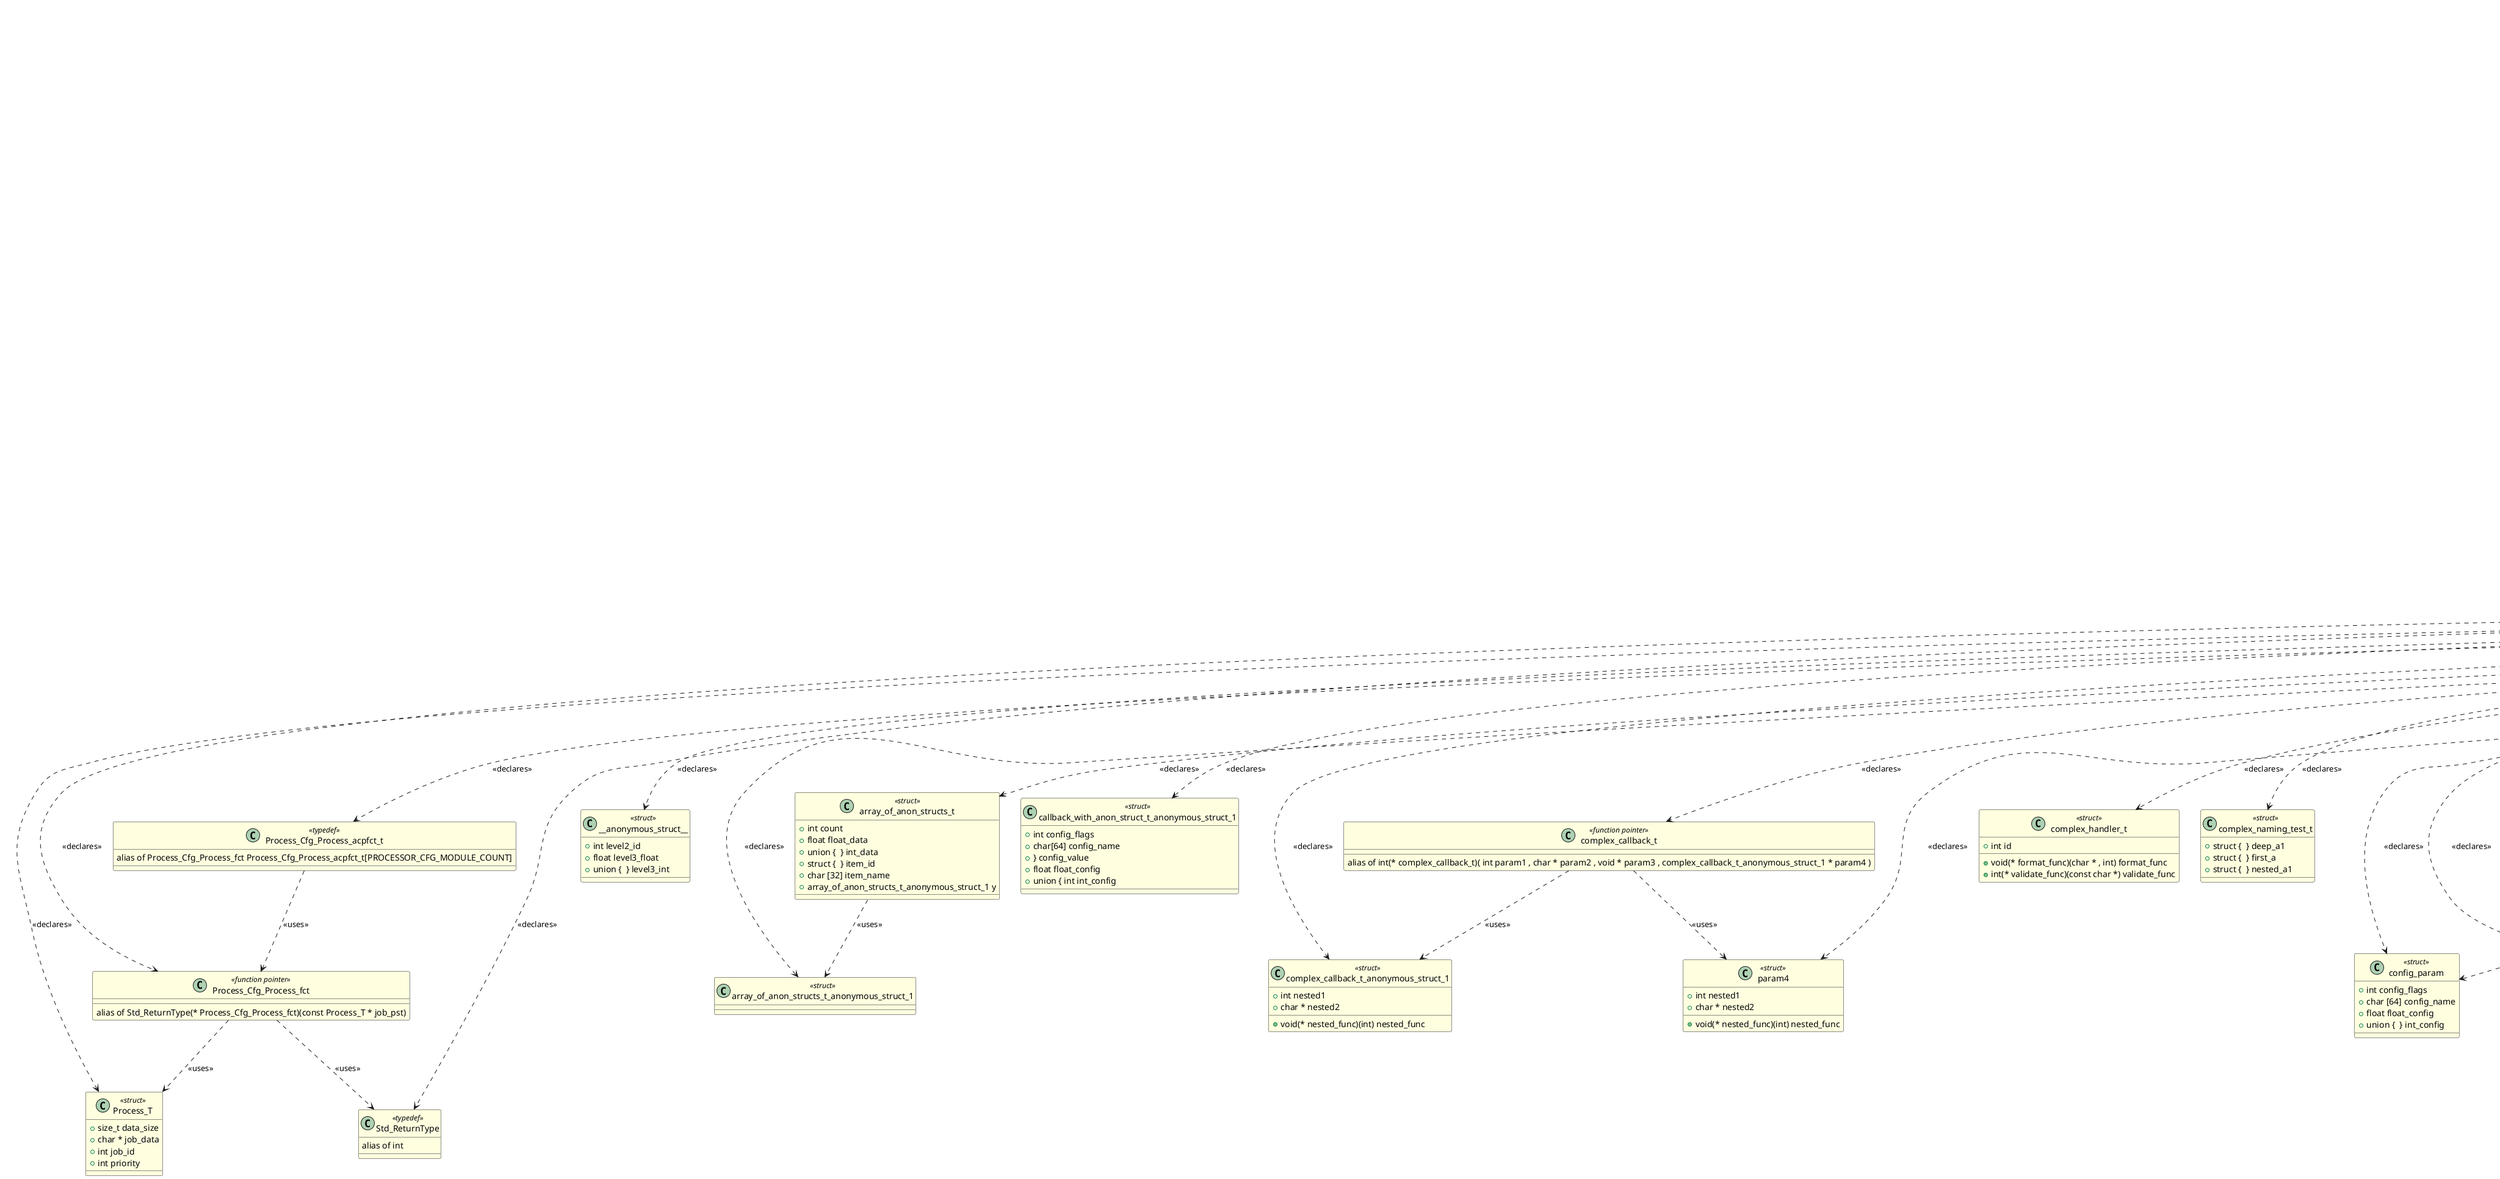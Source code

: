@startuml complex

class "complex" as COMPLEX <<source>> #LightBlue
{
    -- Global Variables --
    - Process_Cfg_Process_acpfct_t Process_Cfg_Process_acpfct
    - math_operation_t[10] global_math_ops
    -- Functions --
    + complex_handler_t * create_complex_handler(const char * name, ...)
    + void * create_handler(const char * name, int ( * init_func ) ( void * ) init_func, ...)
    + int execute_operations(int value, math_ops_array_t ops, int op_count)
    + math_operation_t * get_math_operations()
    + int process_with_callbacks(int[] data, int size, math_operation_t[] operations, int op_count, ...)
    + void test_processor_job_processing()
    + void test_processor_utility_macros()

    - static Std_ReturnType ProcessorAdapter_Process(const Process_T * job_pst)
    - static Std_ReturnType ProcessorHardware_Process(const Process_T * job_pst)
    - static Std_ReturnType ProcessorService_Process(const Process_T * job_pst)
    - static int add_operation(int a, int b)
    - static int divide_operation(int a, int b)
    - static void init_math_operations()
    - static int modulo_operation(int a, int b)
    - static int multiply_operation(int a, int b)
    - static void print_result(int * data, int size)
    - void run_complex_tests()
    - static int subtract_operation(int a, int b)
    - static int test_callback(int * item)
    - void test_complex_macro(int * x, int y, int z)
    - void test_handle_operation(operation_type_t op_type, int * data, int size)
    - void test_handler_table()
    - void test_mixed_union()
    - void test_operation_set()
    - void test_process_array(int * arr, int size)
    - void test_stringify_macro()
}

class "complex" as HEADER_COMPLEX <<header>> #LightGreen
{
    -- Macros --
    + #define COMPLEX_H
    + #define COMPLEX_MACRO_FUNC(x, y, z)
    + #define CREATE_FUNC_NAME(prefix, suffix)
    + #define DEPRECATED
    + #define DEPRECATED
    + #define HANDLE_OPERATION(op_type, data, size, callback)
    + #define PROCESS_ARRAY(arr, size, callback)
    + #define STRINGIFY(x)
    + #define TOSTRING(x)
    + #define UTILS_U16_TO_U8ARR_BIG_ENDIAN(value_u16, ptr_pau8)
    + #define UTILS_U32_TO_U8ARR_BIG_ENDIAN(value_u32, ptr_pau8)
    + #define UTILS_U8ARR_TO_U16_BIG_ENDIAN(ptr_pau8)
    + #define UTILS_U8ARR_TO_U32_BIG_ENDIAN(ptr_pau8)
    -- Functions --
    + complex_handler_t * create_complex_handler(const char * name, ...)
    + void * create_handler(const char * name, int ( * init_func ) ( void * ) init_func, ...)
    + int execute_operations(int value, math_ops_array_t ops, int op_count unnamed)
    + math_operation_t * get_math_operations()
    + int process_with_callbacks(int[] data, int size, math_operation_t[] operations, int op_count, ...)
    + void test_processor_job_processing()
    + void test_processor_utility_macros()
}

class "Process_T" as TYPEDEF_PROCESS_T <<struct>> #LightYellow
{
    + size_t data_size
    + char * job_data
    + int job_id
    + int priority
}

class "__anonymous_struct__" as TYPEDEF___ANONYMOUS_STRUCT__ <<struct>> #LightYellow
{
    + int level2_id
    + float level3_float
    + union {  } level3_int
}

class "array_of_anon_structs_t" as TYPEDEF_ARRAY_OF_ANON_STRUCTS_T <<struct>> #LightYellow
{
    + int count
    + float float_data
    + union {  } int_data
    + struct {  } item_id
    + char [32] item_name
    + array_of_anon_structs_t_anonymous_struct_1 y
}

class "array_of_anon_structs_t_anonymous_struct_1" as TYPEDEF_ARRAY_OF_ANON_STRUCTS_T_ANONYMOUS_STRUCT_1 <<struct>> #LightYellow
{
}

class "callback_with_anon_struct_t_anonymous_struct_1" as TYPEDEF_CALLBACK_WITH_ANON_STRUCT_T_ANONYMOUS_STRUCT_1 <<struct>> #LightYellow
{
    + int config_flags
    + char[64] config_name
    + } config_value
    + float float_config
    + union { int int_config
}

class "complex_callback_t_anonymous_struct_1" as TYPEDEF_COMPLEX_CALLBACK_T_ANONYMOUS_STRUCT_1 <<struct>> #LightYellow
{
    + int nested1
    + char * nested2
    + void(* nested_func)(int) nested_func
}

class "complex_handler_t" as TYPEDEF_COMPLEX_HANDLER_T <<struct>> #LightYellow
{
    + void(* format_func)(char * , int) format_func
    + int id
    + int(* validate_func)(const char *) validate_func
}

class "complex_naming_test_t" as TYPEDEF_COMPLEX_NAMING_TEST_T <<struct>> #LightYellow
{
    + struct {  } deep_a1
    + struct {  } first_a
    + struct {  } nested_a1
}

class "config_param" as TYPEDEF_CONFIG_PARAM <<struct>> #LightYellow
{
    + int config_flags
    + char [64] config_name
    + float float_config
    + union {  } int_config
}

class "data_item_t" as TYPEDEF_DATA_ITEM_T <<struct>> #LightYellow
{
    + char * name
    + int value
}

class "data_union_anonymous_struct_1" as TYPEDEF_DATA_UNION_ANONYMOUS_STRUCT_1 <<struct>> #LightYellow
{
}

class "extreme_nesting_test_t" as TYPEDEF_EXTREME_NESTING_TEST_T <<struct>> #LightYellow
{
    + struct { { } level4_field
}

class "handler_entry_t" as TYPEDEF_HANDLER_ENTRY_T <<struct>> #LightYellow
{
    + void(* cleanup_func)(void) cleanup_func
    + int id
    + void(* init_func)(void) init_func
    + char [16] name
    + int(* process_func)(int , int) process_func
}

class "item_value_anonymous_struct_1" as TYPEDEF_ITEM_VALUE_ANONYMOUS_STRUCT_1 <<struct>> #LightYellow
{
}

class "moderately_nested_t" as TYPEDEF_MODERATELY_NESTED_T <<struct>> #LightYellow
{
    + int level1_id
    + struct {  } level2_id
    + float level3_float
    + union {  } level3_int
}

class "multi_anonymous_t" as TYPEDEF_MULTI_ANONYMOUS_T <<struct>> #LightYellow
{
    + struct {  } first_x
    + int first_y
}

class "multiple_simple_anonymous_t" as TYPEDEF_MULTIPLE_SIMPLE_ANONYMOUS_T <<struct>> #LightYellow
{
    + struct {  } first_field
}

class "operation_set_t" as TYPEDEF_OPERATION_SET_T <<struct>> #LightYellow
{
    + void(* callbacks[3])(int , char *) callbacks
    + int count
    + math_operation_t [5] operations
}

class "param4" as TYPEDEF_PARAM4 <<struct>> #LightYellow
{
    + int nested1
    + char * nested2
    + void(* nested_func)(int) nested_func
}

class "processor_t" as TYPEDEF_PROCESSOR_T <<struct>> #LightYellow
{
    + void(* cleanup_func)(void *) cleanup_func
    + int id
    + char [64] name
    + int(* process_func)(int , char *) process_func
}

class "result_generator_t" as TYPEDEF_RESULT_GENERATOR_T <<struct>> #LightYellow
{
    + char [128] error_message
    + int result_code
    + union {  } success_value
}

class "simplified_handler_t" as TYPEDEF_SIMPLIFIED_HANDLER_T <<struct>> #LightYellow
{
    + int event_count
    + int event_flags
    + char [32] event_name
}

class "struct_with_struct_t" as TYPEDEF_STRUCT_WITH_STRUCT_T <<struct>> #LightYellow
{
    + char [16] inner_label
    + struct {  } inner_x
    + int inner_y
    + int outer_id
    + char [32] outer_name
}

class "struct_with_union_t" as TYPEDEF_STRUCT_WITH_UNION_T <<struct>> #LightYellow
{
    + float float_value
    + union {  } int_value
    + char [64] string_value
    + int type_id
    + struct_with_union_t_anonymous_struct_1 z
}

class "struct_with_union_t_anonymous_struct_1" as TYPEDEF_STRUCT_WITH_UNION_T_ANONYMOUS_STRUCT_1 <<struct>> #LightYellow
{
}

class "operation_type_t" as TYPEDEF_OPERATION_TYPE_T <<enumeration>> #LightYellow
{
    OP_ADD = 0
    OP_DIV = 3
    OP_MUL = 2
    OP_SUB = 1
}

class "processor_module_enum_t" as TYPEDEF_PROCESSOR_MODULE_ENUM_T <<enumeration>> #LightYellow
{
    PROCESSOR_CFG_MODULE_ADAPTER = 0
    PROCESSOR_CFG_MODULE_COUNT = 3
    PROCESSOR_CFG_MODULE_HARDWARE = 2
    PROCESSOR_CFG_MODULE_SERVICE = 1
}

class "Process_Cfg_Process_acpfct_t" as TYPEDEF_PROCESS_CFG_PROCESS_ACPFCT_T <<typedef>> #LightYellow
{
    alias of Process_Cfg_Process_fct Process_Cfg_Process_acpfct_t[PROCESSOR_CFG_MODULE_COUNT]
}

class "Process_Cfg_Process_fct" as TYPEDEF_PROCESS_CFG_PROCESS_FCT <<function pointer>> #LightYellow
{
    alias of Std_ReturnType(* Process_Cfg_Process_fct)(const Process_T * job_pst)
}

class "Std_ReturnType" as TYPEDEF_STD_RETURNTYPE <<typedef>> #LightYellow
{
    alias of int
}

class "callback_with_anon_struct_t" as TYPEDEF_CALLBACK_WITH_ANON_STRUCT_T <<function pointer>> #LightYellow
{
    alias of void(* callback_with_anon_struct_t)( int id , struct { int config_flags ; char config_name [ 64 ] ; callback_with_anon_struct_t_anonymous_union_2 config_value ; } * config_param , void * user_data )
}

class "complex_callback_t" as TYPEDEF_COMPLEX_CALLBACK_T <<function pointer>> #LightYellow
{
    alias of int(* complex_callback_t)( int param1 , char * param2 , void * param3 , complex_callback_t_anonymous_struct_1 * param4 )
}

class "complex_func_ptr_t" as TYPEDEF_COMPLEX_FUNC_PTR_T <<typedef>> #LightYellow
{
    alias of int ( * ( * complex_func_ptr_t ) ( int , char * ) ) ( double , void * )
}

class "data_processor_array_t" as TYPEDEF_DATA_PROCESSOR_ARRAY_T <<typedef>> #LightYellow
{
    alias of data_processor_t *
}

class "data_processor_t" as TYPEDEF_DATA_PROCESSOR_T <<function pointer>> #LightYellow
{
    alias of int(* data_processor_t)(data_item_t * item , void * context)
}

class "debug_callback_t" as TYPEDEF_DEBUG_CALLBACK_T <<function pointer>> #LightYellow
{
    alias of void(* debug_callback_t)(const char * message , int level)
}

class "handler_table_t" as TYPEDEF_HANDLER_TABLE_T <<typedef>> #LightYellow
{
    alias of handler_entry_t handler_table_t[8]
}

class "math_operation_t" as TYPEDEF_MATH_OPERATION_T <<function pointer>> #LightYellow
{
    alias of int(* math_operation_t)(int , int)
}

class "math_ops_array_t" as TYPEDEF_MATH_OPS_ARRAY_T <<typedef>> #LightYellow
{
    alias of math_operation_t math_ops_array_t[10]
}

class "release_callback_t" as TYPEDEF_RELEASE_CALLBACK_T <<function pointer>> #LightYellow
{
    alias of void(* release_callback_t)(const char * message)
}

class "uint16" as TYPEDEF_UINT16 <<typedef>> #LightYellow
{
    alias of uint16_t
}

class "uint32" as TYPEDEF_UINT32 <<typedef>> #LightYellow
{
    alias of uint32_t
}

class "uint8" as TYPEDEF_UINT8 <<typedef>> #LightYellow
{
    alias of uint8_t
}

class "callback_with_anon_struct_t_anonymous_union_2" as TYPEDEF_CALLBACK_WITH_ANON_STRUCT_T_ANONYMOUS_UNION_2 <<union>> #LightYellow
{
    + float float_config
    + int int_config
}

class "config_value" as TYPEDEF_CONFIG_VALUE <<union>> #LightYellow
{
    + float float_config
    + int int_config
}

class "data_union" as TYPEDEF_DATA_UNION <<union>> #LightYellow
{
    + float float_value
    + int int_value
    + char [64] string_value
    + data_union_anonymous_struct_1 z
}

class "first_anon_union" as TYPEDEF_FIRST_ANON_UNION <<union>> #LightYellow
{
    + float union_float
    + int union_int
}

class "first_union" as TYPEDEF_FIRST_UNION <<union>> #LightYellow
{
    + int union_field1
}

class "item_value" as TYPEDEF_ITEM_VALUE <<union>> #LightYellow
{
    + float float_data
    + int int_data
    + item_value_anonymous_struct_1 y
}

class "level3_union" as TYPEDEF_LEVEL3_UNION <<union>> #LightYellow
{
    + float level3_float
    + int level3_int
}

class "mixed_union" as TYPEDEF_MIXED_UNION <<union>> #LightYellow
{
    + struct {  } mixed_field
}

class "mixed_union_t" as TYPEDEF_MIXED_UNION_T <<union>> #LightYellow
{
    + int(* int_func)(int) int_func
    + int int_val
    + char * str_val
    + void(* void_func)(void) void_func
}

class "result_data" as TYPEDEF_RESULT_DATA <<union>> #LightYellow
{
    + char [128] error_message
    + int success_value
}

class "second_union" as TYPEDEF_SECOND_UNION <<union>> #LightYellow
{
    + int union_field2
}

class "struct_union" as TYPEDEF_STRUCT_UNION <<union>> #LightYellow
{
    + int struct_union_int
    + struct {  } struct_union_struct_field
}

class "union_with_struct_t" as TYPEDEF_UNION_WITH_STRUCT_T <<union>> #LightYellow
{
    + struct {  } error_code
    + char [128] error_msg
    + void * payload_data
    + int payload_size
    + float simple_float
    + int simple_int
}

class "union_with_union_t" as TYPEDEF_UNION_WITH_UNION_T <<union>> #LightYellow
{
    + union {  } deep_char
    + short deep_short
    + double nested_double
    + union {  } nested_float
    + int primary_int
}


' Include relationships
COMPLEX --> HEADER_COMPLEX : <<include>>

' Declaration relationships
HEADER_COMPLEX ..> TYPEDEF_PROCESS_T : <<declares>>
HEADER_COMPLEX ..> TYPEDEF___ANONYMOUS_STRUCT__ : <<declares>>
HEADER_COMPLEX ..> TYPEDEF_ARRAY_OF_ANON_STRUCTS_T : <<declares>>
HEADER_COMPLEX ..> TYPEDEF_ARRAY_OF_ANON_STRUCTS_T_ANONYMOUS_STRUCT_1 : <<declares>>
HEADER_COMPLEX ..> TYPEDEF_CALLBACK_WITH_ANON_STRUCT_T_ANONYMOUS_STRUCT_1 : <<declares>>
HEADER_COMPLEX ..> TYPEDEF_COMPLEX_CALLBACK_T_ANONYMOUS_STRUCT_1 : <<declares>>
HEADER_COMPLEX ..> TYPEDEF_COMPLEX_HANDLER_T : <<declares>>
HEADER_COMPLEX ..> TYPEDEF_COMPLEX_NAMING_TEST_T : <<declares>>
HEADER_COMPLEX ..> TYPEDEF_CONFIG_PARAM : <<declares>>
HEADER_COMPLEX ..> TYPEDEF_DATA_ITEM_T : <<declares>>
HEADER_COMPLEX ..> TYPEDEF_DATA_UNION_ANONYMOUS_STRUCT_1 : <<declares>>
HEADER_COMPLEX ..> TYPEDEF_EXTREME_NESTING_TEST_T : <<declares>>
HEADER_COMPLEX ..> TYPEDEF_HANDLER_ENTRY_T : <<declares>>
HEADER_COMPLEX ..> TYPEDEF_ITEM_VALUE_ANONYMOUS_STRUCT_1 : <<declares>>
HEADER_COMPLEX ..> TYPEDEF_MODERATELY_NESTED_T : <<declares>>
HEADER_COMPLEX ..> TYPEDEF_MULTI_ANONYMOUS_T : <<declares>>
HEADER_COMPLEX ..> TYPEDEF_MULTIPLE_SIMPLE_ANONYMOUS_T : <<declares>>
HEADER_COMPLEX ..> TYPEDEF_OPERATION_SET_T : <<declares>>
HEADER_COMPLEX ..> TYPEDEF_PARAM4 : <<declares>>
HEADER_COMPLEX ..> TYPEDEF_PROCESSOR_T : <<declares>>
HEADER_COMPLEX ..> TYPEDEF_RESULT_GENERATOR_T : <<declares>>
HEADER_COMPLEX ..> TYPEDEF_SIMPLIFIED_HANDLER_T : <<declares>>
HEADER_COMPLEX ..> TYPEDEF_STRUCT_WITH_STRUCT_T : <<declares>>
HEADER_COMPLEX ..> TYPEDEF_STRUCT_WITH_UNION_T : <<declares>>
HEADER_COMPLEX ..> TYPEDEF_STRUCT_WITH_UNION_T_ANONYMOUS_STRUCT_1 : <<declares>>
HEADER_COMPLEX ..> TYPEDEF_OPERATION_TYPE_T : <<declares>>
HEADER_COMPLEX ..> TYPEDEF_PROCESSOR_MODULE_ENUM_T : <<declares>>
HEADER_COMPLEX ..> TYPEDEF_PROCESS_CFG_PROCESS_ACPFCT_T : <<declares>>
HEADER_COMPLEX ..> TYPEDEF_PROCESS_CFG_PROCESS_FCT : <<declares>>
HEADER_COMPLEX ..> TYPEDEF_STD_RETURNTYPE : <<declares>>
HEADER_COMPLEX ..> TYPEDEF_CALLBACK_WITH_ANON_STRUCT_T : <<declares>>
HEADER_COMPLEX ..> TYPEDEF_COMPLEX_CALLBACK_T : <<declares>>
HEADER_COMPLEX ..> TYPEDEF_COMPLEX_FUNC_PTR_T : <<declares>>
HEADER_COMPLEX ..> TYPEDEF_DATA_PROCESSOR_ARRAY_T : <<declares>>
HEADER_COMPLEX ..> TYPEDEF_DATA_PROCESSOR_T : <<declares>>
HEADER_COMPLEX ..> TYPEDEF_DEBUG_CALLBACK_T : <<declares>>
HEADER_COMPLEX ..> TYPEDEF_HANDLER_TABLE_T : <<declares>>
HEADER_COMPLEX ..> TYPEDEF_MATH_OPERATION_T : <<declares>>
HEADER_COMPLEX ..> TYPEDEF_MATH_OPS_ARRAY_T : <<declares>>
HEADER_COMPLEX ..> TYPEDEF_RELEASE_CALLBACK_T : <<declares>>
HEADER_COMPLEX ..> TYPEDEF_UINT16 : <<declares>>
HEADER_COMPLEX ..> TYPEDEF_UINT32 : <<declares>>
HEADER_COMPLEX ..> TYPEDEF_UINT8 : <<declares>>
HEADER_COMPLEX ..> TYPEDEF_CALLBACK_WITH_ANON_STRUCT_T_ANONYMOUS_UNION_2 : <<declares>>
HEADER_COMPLEX ..> TYPEDEF_CONFIG_VALUE : <<declares>>
HEADER_COMPLEX ..> TYPEDEF_DATA_UNION : <<declares>>
HEADER_COMPLEX ..> TYPEDEF_FIRST_ANON_UNION : <<declares>>
HEADER_COMPLEX ..> TYPEDEF_FIRST_UNION : <<declares>>
HEADER_COMPLEX ..> TYPEDEF_ITEM_VALUE : <<declares>>
HEADER_COMPLEX ..> TYPEDEF_LEVEL3_UNION : <<declares>>
HEADER_COMPLEX ..> TYPEDEF_MIXED_UNION : <<declares>>
HEADER_COMPLEX ..> TYPEDEF_MIXED_UNION_T : <<declares>>
HEADER_COMPLEX ..> TYPEDEF_RESULT_DATA : <<declares>>
HEADER_COMPLEX ..> TYPEDEF_SECOND_UNION : <<declares>>
HEADER_COMPLEX ..> TYPEDEF_STRUCT_UNION : <<declares>>
HEADER_COMPLEX ..> TYPEDEF_UNION_WITH_STRUCT_T : <<declares>>
HEADER_COMPLEX ..> TYPEDEF_UNION_WITH_UNION_T : <<declares>>

' Uses relationships
TYPEDEF_ARRAY_OF_ANON_STRUCTS_T ..> TYPEDEF_ARRAY_OF_ANON_STRUCTS_T_ANONYMOUS_STRUCT_1 : <<uses>>
TYPEDEF_OPERATION_SET_T ..> TYPEDEF_MATH_OPERATION_T : <<uses>>
TYPEDEF_STRUCT_WITH_UNION_T ..> TYPEDEF_STRUCT_WITH_UNION_T_ANONYMOUS_STRUCT_1 : <<uses>>
TYPEDEF_PROCESS_CFG_PROCESS_ACPFCT_T ..> TYPEDEF_PROCESS_CFG_PROCESS_FCT : <<uses>>
TYPEDEF_PROCESS_CFG_PROCESS_FCT ..> TYPEDEF_PROCESS_T : <<uses>>
TYPEDEF_PROCESS_CFG_PROCESS_FCT ..> TYPEDEF_STD_RETURNTYPE : <<uses>>
TYPEDEF_CALLBACK_WITH_ANON_STRUCT_T ..> TYPEDEF_CALLBACK_WITH_ANON_STRUCT_T_ANONYMOUS_UNION_2 : <<uses>>
TYPEDEF_CALLBACK_WITH_ANON_STRUCT_T ..> TYPEDEF_CONFIG_PARAM : <<uses>>
TYPEDEF_CALLBACK_WITH_ANON_STRUCT_T ..> TYPEDEF_CONFIG_VALUE : <<uses>>
TYPEDEF_COMPLEX_CALLBACK_T ..> TYPEDEF_COMPLEX_CALLBACK_T_ANONYMOUS_STRUCT_1 : <<uses>>
TYPEDEF_COMPLEX_CALLBACK_T ..> TYPEDEF_PARAM4 : <<uses>>
TYPEDEF_DATA_PROCESSOR_ARRAY_T ..> TYPEDEF_DATA_PROCESSOR_T : <<uses>>
TYPEDEF_DATA_PROCESSOR_T ..> TYPEDEF_DATA_ITEM_T : <<uses>>
TYPEDEF_HANDLER_TABLE_T ..> TYPEDEF_HANDLER_ENTRY_T : <<uses>>
TYPEDEF_MATH_OPS_ARRAY_T ..> TYPEDEF_MATH_OPERATION_T : <<uses>>

@enduml